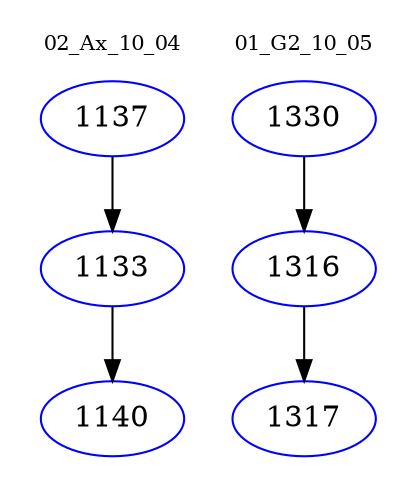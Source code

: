 digraph{
subgraph cluster_0 {
color = white
label = "02_Ax_10_04";
fontsize=10;
T0_1137 [label="1137", color="blue"]
T0_1137 -> T0_1133 [color="black"]
T0_1133 [label="1133", color="blue"]
T0_1133 -> T0_1140 [color="black"]
T0_1140 [label="1140", color="blue"]
}
subgraph cluster_1 {
color = white
label = "01_G2_10_05";
fontsize=10;
T1_1330 [label="1330", color="blue"]
T1_1330 -> T1_1316 [color="black"]
T1_1316 [label="1316", color="blue"]
T1_1316 -> T1_1317 [color="black"]
T1_1317 [label="1317", color="blue"]
}
}
